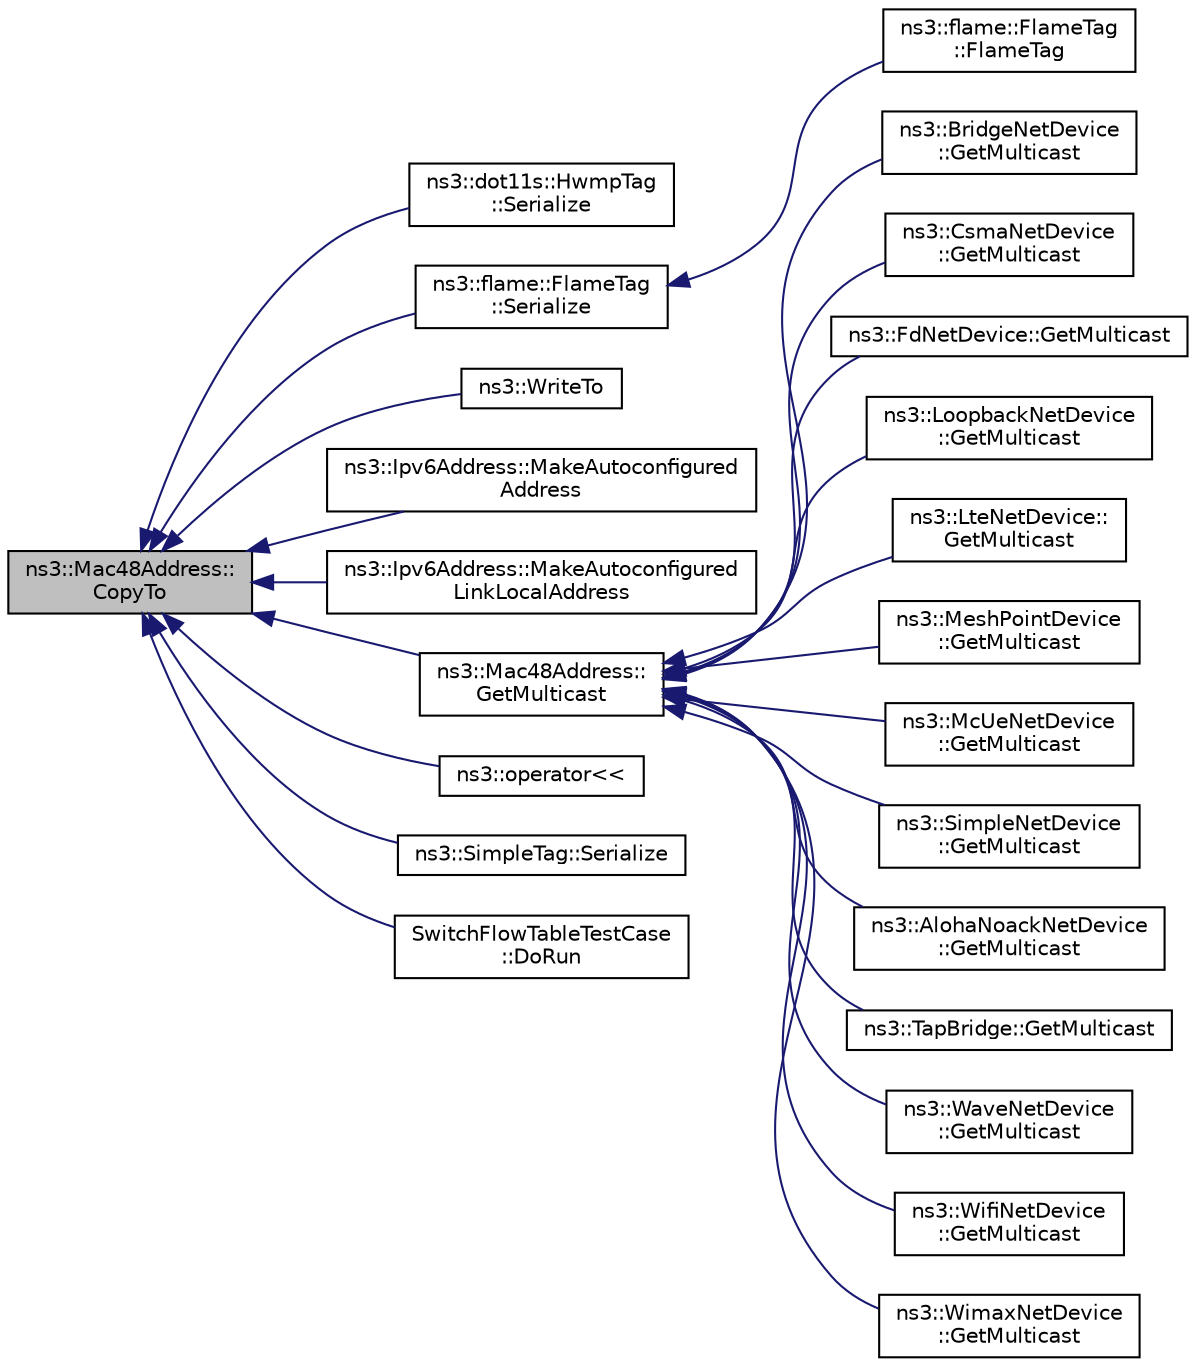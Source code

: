 digraph "ns3::Mac48Address::CopyTo"
{
  edge [fontname="Helvetica",fontsize="10",labelfontname="Helvetica",labelfontsize="10"];
  node [fontname="Helvetica",fontsize="10",shape=record];
  rankdir="LR";
  Node1 [label="ns3::Mac48Address::\lCopyTo",height=0.2,width=0.4,color="black", fillcolor="grey75", style="filled", fontcolor="black"];
  Node1 -> Node2 [dir="back",color="midnightblue",fontsize="10",style="solid"];
  Node2 [label="ns3::dot11s::HwmpTag\l::Serialize",height=0.2,width=0.4,color="black", fillcolor="white", style="filled",URL="$da/d53/classns3_1_1dot11s_1_1HwmpTag.html#abefebf292cb02dc8c5905d684b40e0eb"];
  Node1 -> Node3 [dir="back",color="midnightblue",fontsize="10",style="solid"];
  Node3 [label="ns3::flame::FlameTag\l::Serialize",height=0.2,width=0.4,color="black", fillcolor="white", style="filled",URL="$d6/d96/classns3_1_1flame_1_1FlameTag.html#abccf8dc0d163caf96f6502bcd07c29c5"];
  Node3 -> Node4 [dir="back",color="midnightblue",fontsize="10",style="solid"];
  Node4 [label="ns3::flame::FlameTag\l::FlameTag",height=0.2,width=0.4,color="black", fillcolor="white", style="filled",URL="$d6/d96/classns3_1_1flame_1_1FlameTag.html#a8171674b5b485ebe1afc5030eec4100b"];
  Node1 -> Node5 [dir="back",color="midnightblue",fontsize="10",style="solid"];
  Node5 [label="ns3::WriteTo",height=0.2,width=0.4,color="black", fillcolor="white", style="filled",URL="$d7/d2e/namespacens3.html#a5379d97874b31685fed8171d7a20d52c",tooltip="Write an Mac48Address to a Buffer. "];
  Node1 -> Node6 [dir="back",color="midnightblue",fontsize="10",style="solid"];
  Node6 [label="ns3::Ipv6Address::MakeAutoconfigured\lAddress",height=0.2,width=0.4,color="black", fillcolor="white", style="filled",URL="$d5/de6/classns3_1_1Ipv6Address.html#a571dabd1e8b2a1542caf055d6c78827d",tooltip="Make the autoconfigured IPv6 address with Mac48Address. "];
  Node1 -> Node7 [dir="back",color="midnightblue",fontsize="10",style="solid"];
  Node7 [label="ns3::Ipv6Address::MakeAutoconfigured\lLinkLocalAddress",height=0.2,width=0.4,color="black", fillcolor="white", style="filled",URL="$d5/de6/classns3_1_1Ipv6Address.html#aa885a11396b70ad7846dac67364bf5ef",tooltip="Make the autoconfigured link-local IPv6 address with Mac48Address. "];
  Node1 -> Node8 [dir="back",color="midnightblue",fontsize="10",style="solid"];
  Node8 [label="ns3::Mac48Address::\lGetMulticast",height=0.2,width=0.4,color="black", fillcolor="white", style="filled",URL="$db/dee/classns3_1_1Mac48Address.html#a23d170f8c7a7d90a8110425620285819"];
  Node8 -> Node9 [dir="back",color="midnightblue",fontsize="10",style="solid"];
  Node9 [label="ns3::BridgeNetDevice\l::GetMulticast",height=0.2,width=0.4,color="black", fillcolor="white", style="filled",URL="$d9/d8d/classns3_1_1BridgeNetDevice.html#ab6714d1180ea4f909087418989e3851f",tooltip="Make and return a MAC multicast address using the provided multicast group. "];
  Node8 -> Node10 [dir="back",color="midnightblue",fontsize="10",style="solid"];
  Node10 [label="ns3::CsmaNetDevice\l::GetMulticast",height=0.2,width=0.4,color="black", fillcolor="white", style="filled",URL="$d4/df2/classns3_1_1CsmaNetDevice.html#ac7091be8b22f218e39572028c5fe45d2",tooltip="Make and return a MAC multicast address using the provided multicast group. "];
  Node8 -> Node11 [dir="back",color="midnightblue",fontsize="10",style="solid"];
  Node11 [label="ns3::FdNetDevice::GetMulticast",height=0.2,width=0.4,color="black", fillcolor="white", style="filled",URL="$d1/d50/classns3_1_1FdNetDevice.html#ac717e2565f3ca7ea35ff4ac0d05e9e78",tooltip="Make and return a MAC multicast address using the provided multicast group. "];
  Node8 -> Node12 [dir="back",color="midnightblue",fontsize="10",style="solid"];
  Node12 [label="ns3::LoopbackNetDevice\l::GetMulticast",height=0.2,width=0.4,color="black", fillcolor="white", style="filled",URL="$d1/dd4/classns3_1_1LoopbackNetDevice.html#acdc5982949f02ac8e98c6859b3fed58a",tooltip="Make and return a MAC multicast address using the provided multicast group. "];
  Node8 -> Node13 [dir="back",color="midnightblue",fontsize="10",style="solid"];
  Node13 [label="ns3::LteNetDevice::\lGetMulticast",height=0.2,width=0.4,color="black", fillcolor="white", style="filled",URL="$dd/dc4/classns3_1_1LteNetDevice.html#adb52b543c1bdd8bf9dfa8a164b0274f3",tooltip="Make and return a MAC multicast address using the provided multicast group. "];
  Node8 -> Node14 [dir="back",color="midnightblue",fontsize="10",style="solid"];
  Node14 [label="ns3::MeshPointDevice\l::GetMulticast",height=0.2,width=0.4,color="black", fillcolor="white", style="filled",URL="$d6/da9/classns3_1_1MeshPointDevice.html#a409a07386a7a32cd52c215df46abea1b",tooltip="Make and return a MAC multicast address using the provided multicast group. "];
  Node8 -> Node15 [dir="back",color="midnightblue",fontsize="10",style="solid"];
  Node15 [label="ns3::McUeNetDevice\l::GetMulticast",height=0.2,width=0.4,color="black", fillcolor="white", style="filled",URL="$df/df3/classns3_1_1McUeNetDevice.html#a5f75b190a64d94f87f404367775e1373",tooltip="Make and return a MAC multicast address using the provided multicast group. "];
  Node8 -> Node16 [dir="back",color="midnightblue",fontsize="10",style="solid"];
  Node16 [label="ns3::SimpleNetDevice\l::GetMulticast",height=0.2,width=0.4,color="black", fillcolor="white", style="filled",URL="$d2/d8f/classns3_1_1SimpleNetDevice.html#acac0807d0647b4593ae30693ddd16d33",tooltip="Make and return a MAC multicast address using the provided multicast group. "];
  Node8 -> Node17 [dir="back",color="midnightblue",fontsize="10",style="solid"];
  Node17 [label="ns3::AlohaNoackNetDevice\l::GetMulticast",height=0.2,width=0.4,color="black", fillcolor="white", style="filled",URL="$d1/dd6/classns3_1_1AlohaNoackNetDevice.html#afcc79faa79df56f367d7e138889b7e40",tooltip="Make and return a MAC multicast address using the provided multicast group. "];
  Node8 -> Node18 [dir="back",color="midnightblue",fontsize="10",style="solid"];
  Node18 [label="ns3::TapBridge::GetMulticast",height=0.2,width=0.4,color="black", fillcolor="white", style="filled",URL="$d3/d97/classns3_1_1TapBridge.html#a76c7ce4e8ba5177450b62e386d2aeddf",tooltip="Make and return a MAC multicast address using the provided multicast group. "];
  Node8 -> Node19 [dir="back",color="midnightblue",fontsize="10",style="solid"];
  Node19 [label="ns3::WaveNetDevice\l::GetMulticast",height=0.2,width=0.4,color="black", fillcolor="white", style="filled",URL="$d4/d1c/classns3_1_1WaveNetDevice.html#a8a27d37eafa4779d268682099205f473",tooltip="Make and return a MAC multicast address using the provided multicast group. "];
  Node8 -> Node20 [dir="back",color="midnightblue",fontsize="10",style="solid"];
  Node20 [label="ns3::WifiNetDevice\l::GetMulticast",height=0.2,width=0.4,color="black", fillcolor="white", style="filled",URL="$df/d58/classns3_1_1WifiNetDevice.html#ae3c5a8284208fe1ca2d31cb5a2b900a3",tooltip="Make and return a MAC multicast address using the provided multicast group. "];
  Node8 -> Node21 [dir="back",color="midnightblue",fontsize="10",style="solid"];
  Node21 [label="ns3::WimaxNetDevice\l::GetMulticast",height=0.2,width=0.4,color="black", fillcolor="white", style="filled",URL="$dc/d52/classns3_1_1WimaxNetDevice.html#a5c0f30c1f8407b93ae4fcc3462781c10",tooltip="Make and return a MAC multicast address using the provided multicast group. "];
  Node1 -> Node22 [dir="back",color="midnightblue",fontsize="10",style="solid"];
  Node22 [label="ns3::operator\<\<",height=0.2,width=0.4,color="black", fillcolor="white", style="filled",URL="$d7/d2e/namespacens3.html#aef1e371de8496ececd7c572e93be00ce"];
  Node1 -> Node23 [dir="back",color="midnightblue",fontsize="10",style="solid"];
  Node23 [label="ns3::SimpleTag::Serialize",height=0.2,width=0.4,color="black", fillcolor="white", style="filled",URL="$d5/d8a/classns3_1_1SimpleTag.html#a0c5bdb3cd057cafb8e9f5fa7dda187e9"];
  Node1 -> Node24 [dir="back",color="midnightblue",fontsize="10",style="solid"];
  Node24 [label="SwitchFlowTableTestCase\l::DoRun",height=0.2,width=0.4,color="black", fillcolor="white", style="filled",URL="$d6/d79/classSwitchFlowTableTestCase.html#a330a8bc3adb7737a3bf98beb7270d677",tooltip="Implementation to actually run this TestCase. "];
}
